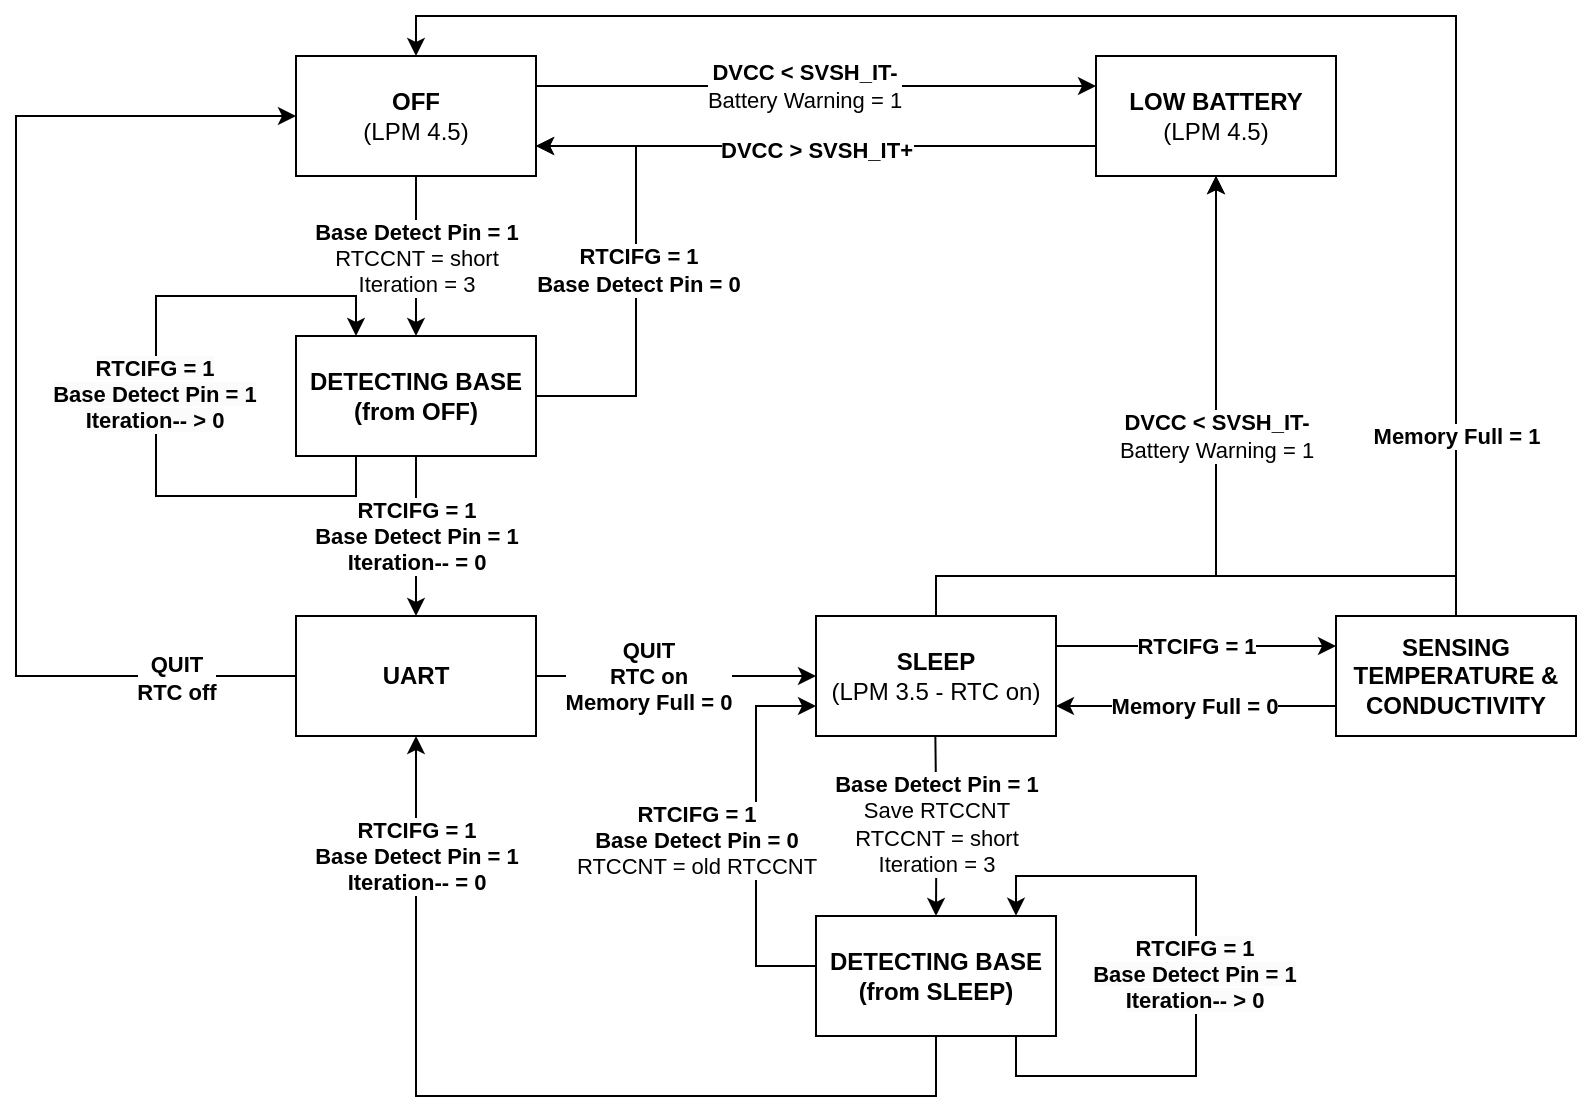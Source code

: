 <mxfile version="21.7.5" type="device" pages="3">
  <diagram name="Page-1" id="UNVrN9Z7Ea0PSIotMw4V">
    <mxGraphModel dx="472" dy="875" grid="1" gridSize="10" guides="1" tooltips="1" connect="1" arrows="1" fold="1" page="1" pageScale="1" pageWidth="850" pageHeight="1100" math="0" shadow="0">
      <root>
        <mxCell id="0" />
        <mxCell id="1" parent="0" />
        <mxCell id="Ebx1d0dajWTbgWVdTjgC-6" value="" style="edgeStyle=orthogonalEdgeStyle;rounded=0;orthogonalLoop=1;jettySize=auto;html=1;exitX=1;exitY=0.25;exitDx=0;exitDy=0;entryX=0;entryY=0.25;entryDx=0;entryDy=0;" edge="1" parent="1" source="Ebx1d0dajWTbgWVdTjgC-1" target="Ebx1d0dajWTbgWVdTjgC-3">
          <mxGeometry relative="1" as="geometry" />
        </mxCell>
        <mxCell id="Ebx1d0dajWTbgWVdTjgC-7" value="&lt;b&gt;DVCC &amp;lt;&amp;nbsp;SVSH_IT-&lt;/b&gt;&lt;br&gt;Battery Warning = 1" style="edgeLabel;html=1;align=center;verticalAlign=middle;resizable=0;points=[];" vertex="1" connectable="0" parent="Ebx1d0dajWTbgWVdTjgC-6">
          <mxGeometry x="-0.272" y="1" relative="1" as="geometry">
            <mxPoint x="32" y="1" as="offset" />
          </mxGeometry>
        </mxCell>
        <mxCell id="Ebx1d0dajWTbgWVdTjgC-13" value="" style="edgeStyle=orthogonalEdgeStyle;rounded=0;orthogonalLoop=1;jettySize=auto;html=1;" edge="1" parent="1" source="Ebx1d0dajWTbgWVdTjgC-1" target="Ebx1d0dajWTbgWVdTjgC-10">
          <mxGeometry relative="1" as="geometry" />
        </mxCell>
        <mxCell id="Ebx1d0dajWTbgWVdTjgC-14" value="&lt;b&gt;Base Detect Pin = 1&lt;/b&gt;&lt;br&gt;RTCCNT = short&lt;br&gt;Iteration = 3" style="edgeLabel;html=1;align=center;verticalAlign=middle;resizable=0;points=[];" vertex="1" connectable="0" parent="Ebx1d0dajWTbgWVdTjgC-13">
          <mxGeometry x="-0.288" y="-1" relative="1" as="geometry">
            <mxPoint x="1" y="12" as="offset" />
          </mxGeometry>
        </mxCell>
        <mxCell id="Ebx1d0dajWTbgWVdTjgC-1" value="&lt;b&gt;OFF&lt;/b&gt;&lt;br&gt;(LPM 4.5)" style="rounded=0;whiteSpace=wrap;html=1;" vertex="1" parent="1">
          <mxGeometry x="200" y="310" width="120" height="60" as="geometry" />
        </mxCell>
        <mxCell id="Ebx1d0dajWTbgWVdTjgC-3" value="&lt;b&gt;LOW BATTERY&lt;/b&gt;&lt;br&gt;(LPM 4.5)" style="rounded=0;whiteSpace=wrap;html=1;" vertex="1" parent="1">
          <mxGeometry x="600" y="310" width="120" height="60" as="geometry" />
        </mxCell>
        <mxCell id="Ebx1d0dajWTbgWVdTjgC-20" value="" style="edgeStyle=orthogonalEdgeStyle;rounded=0;orthogonalLoop=1;jettySize=auto;html=1;" edge="1" parent="1" source="Ebx1d0dajWTbgWVdTjgC-10" target="Ebx1d0dajWTbgWVdTjgC-19">
          <mxGeometry relative="1" as="geometry" />
        </mxCell>
        <mxCell id="Ebx1d0dajWTbgWVdTjgC-22" style="edgeStyle=orthogonalEdgeStyle;rounded=0;orthogonalLoop=1;jettySize=auto;html=1;entryX=1;entryY=0.75;entryDx=0;entryDy=0;" edge="1" parent="1" source="Ebx1d0dajWTbgWVdTjgC-10" target="Ebx1d0dajWTbgWVdTjgC-1">
          <mxGeometry relative="1" as="geometry">
            <Array as="points">
              <mxPoint x="370" y="480" />
              <mxPoint x="370" y="355" />
            </Array>
          </mxGeometry>
        </mxCell>
        <mxCell id="Ebx1d0dajWTbgWVdTjgC-23" value="&lt;b&gt;RTCIFG = 1&lt;br&gt;Base Detect Pin = 0&lt;/b&gt;" style="edgeLabel;html=1;align=center;verticalAlign=middle;resizable=0;points=[];" vertex="1" connectable="0" parent="Ebx1d0dajWTbgWVdTjgC-22">
          <mxGeometry x="0.004" y="-1" relative="1" as="geometry">
            <mxPoint as="offset" />
          </mxGeometry>
        </mxCell>
        <mxCell id="Ebx1d0dajWTbgWVdTjgC-10" value="&lt;b&gt;DETECTING BASE&lt;br&gt;(from OFF)&lt;br&gt;&lt;/b&gt;" style="rounded=0;whiteSpace=wrap;html=1;" vertex="1" parent="1">
          <mxGeometry x="200" y="450" width="120" height="60" as="geometry" />
        </mxCell>
        <mxCell id="Ebx1d0dajWTbgWVdTjgC-11" value="" style="edgeStyle=orthogonalEdgeStyle;rounded=0;orthogonalLoop=1;jettySize=auto;html=1;exitX=0;exitY=0.75;exitDx=0;exitDy=0;entryX=1;entryY=0.75;entryDx=0;entryDy=0;" edge="1" parent="1" source="Ebx1d0dajWTbgWVdTjgC-3" target="Ebx1d0dajWTbgWVdTjgC-1">
          <mxGeometry relative="1" as="geometry">
            <mxPoint x="320" y="429.35" as="sourcePoint" />
            <mxPoint x="600" y="429.35" as="targetPoint" />
          </mxGeometry>
        </mxCell>
        <mxCell id="Ebx1d0dajWTbgWVdTjgC-12" value="&lt;b&gt;DVCC &amp;gt; SVSH_IT+&lt;/b&gt;" style="edgeLabel;html=1;align=center;verticalAlign=middle;resizable=0;points=[];" vertex="1" connectable="0" parent="Ebx1d0dajWTbgWVdTjgC-11">
          <mxGeometry x="-0.272" y="1" relative="1" as="geometry">
            <mxPoint x="-38" y="1" as="offset" />
          </mxGeometry>
        </mxCell>
        <mxCell id="Ebx1d0dajWTbgWVdTjgC-30" style="edgeStyle=orthogonalEdgeStyle;rounded=0;orthogonalLoop=1;jettySize=auto;html=1;entryX=0;entryY=0.5;entryDx=0;entryDy=0;" edge="1" parent="1" source="Ebx1d0dajWTbgWVdTjgC-19" target="Ebx1d0dajWTbgWVdTjgC-1">
          <mxGeometry relative="1" as="geometry">
            <Array as="points">
              <mxPoint x="60" y="620" />
              <mxPoint x="60" y="340" />
            </Array>
          </mxGeometry>
        </mxCell>
        <mxCell id="Ebx1d0dajWTbgWVdTjgC-31" value="&lt;b&gt;QUIT&lt;br&gt;RTC off&lt;br&gt;&lt;/b&gt;" style="edgeLabel;html=1;align=center;verticalAlign=middle;resizable=0;points=[];" vertex="1" connectable="0" parent="Ebx1d0dajWTbgWVdTjgC-30">
          <mxGeometry x="-0.784" y="1" relative="1" as="geometry">
            <mxPoint as="offset" />
          </mxGeometry>
        </mxCell>
        <mxCell id="Ebx1d0dajWTbgWVdTjgC-33" value="" style="edgeStyle=orthogonalEdgeStyle;rounded=0;orthogonalLoop=1;jettySize=auto;html=1;" edge="1" parent="1" source="Ebx1d0dajWTbgWVdTjgC-19" target="Ebx1d0dajWTbgWVdTjgC-32">
          <mxGeometry relative="1" as="geometry" />
        </mxCell>
        <mxCell id="Ebx1d0dajWTbgWVdTjgC-34" value="&lt;b&gt;QUIT&lt;br&gt;RTC on&lt;br&gt;Memory Full = 0&lt;br&gt;&lt;/b&gt;" style="edgeLabel;html=1;align=center;verticalAlign=middle;resizable=0;points=[];" vertex="1" connectable="0" parent="Ebx1d0dajWTbgWVdTjgC-33">
          <mxGeometry x="-0.27" y="-1" relative="1" as="geometry">
            <mxPoint x="5" y="-1" as="offset" />
          </mxGeometry>
        </mxCell>
        <mxCell id="Ebx1d0dajWTbgWVdTjgC-19" value="&lt;b&gt;UART&lt;/b&gt;" style="rounded=0;whiteSpace=wrap;html=1;" vertex="1" parent="1">
          <mxGeometry x="200" y="590" width="120" height="60" as="geometry" />
        </mxCell>
        <mxCell id="Ebx1d0dajWTbgWVdTjgC-21" value="&lt;b&gt;RTCIFG = 1&lt;br&gt;&lt;/b&gt;&lt;b style=&quot;border-color: var(--border-color);&quot;&gt;Base Detect Pin = 1&lt;/b&gt;&lt;br&gt;&lt;b&gt;Iteration-- = 0&lt;/b&gt;" style="edgeLabel;html=1;align=center;verticalAlign=middle;resizable=0;points=[];" vertex="1" connectable="0" parent="1">
          <mxGeometry x="259.996" y="549.996" as="geometry" />
        </mxCell>
        <mxCell id="Ebx1d0dajWTbgWVdTjgC-25" style="edgeStyle=orthogonalEdgeStyle;rounded=0;orthogonalLoop=1;jettySize=auto;html=1;exitX=0.25;exitY=1;exitDx=0;exitDy=0;entryX=0.25;entryY=0;entryDx=0;entryDy=0;" edge="1" parent="1" source="Ebx1d0dajWTbgWVdTjgC-10" target="Ebx1d0dajWTbgWVdTjgC-10">
          <mxGeometry relative="1" as="geometry">
            <Array as="points">
              <mxPoint x="230" y="530" />
              <mxPoint x="130" y="530" />
              <mxPoint x="130" y="430" />
              <mxPoint x="230" y="430" />
            </Array>
          </mxGeometry>
        </mxCell>
        <mxCell id="Ebx1d0dajWTbgWVdTjgC-29" value="&lt;b style=&quot;border-color: var(--border-color); background-color: rgb(251, 251, 251);&quot;&gt;RTCIFG = 1&lt;br style=&quot;border-color: var(--border-color);&quot;&gt;&lt;/b&gt;&lt;b style=&quot;border-color: var(--border-color); background-color: rgb(251, 251, 251);&quot;&gt;Base Detect Pin = 1&lt;/b&gt;&lt;br style=&quot;border-color: var(--border-color); background-color: rgb(251, 251, 251);&quot;&gt;&lt;b style=&quot;border-color: var(--border-color); background-color: rgb(251, 251, 251);&quot;&gt;Iteration-- &amp;gt; 0&lt;/b&gt;" style="edgeLabel;html=1;align=center;verticalAlign=middle;resizable=0;points=[];" vertex="1" connectable="0" parent="Ebx1d0dajWTbgWVdTjgC-25">
          <mxGeometry x="0.061" y="1" relative="1" as="geometry">
            <mxPoint y="9" as="offset" />
          </mxGeometry>
        </mxCell>
        <mxCell id="Ebx1d0dajWTbgWVdTjgC-36" value="" style="edgeStyle=orthogonalEdgeStyle;rounded=0;orthogonalLoop=1;jettySize=auto;html=1;exitX=1;exitY=0.25;exitDx=0;exitDy=0;entryX=0;entryY=0.25;entryDx=0;entryDy=0;" edge="1" parent="1" source="Ebx1d0dajWTbgWVdTjgC-32" target="Ebx1d0dajWTbgWVdTjgC-35">
          <mxGeometry relative="1" as="geometry" />
        </mxCell>
        <mxCell id="Ebx1d0dajWTbgWVdTjgC-37" value="&lt;b&gt;RTCIFG = 1&lt;/b&gt;" style="edgeLabel;html=1;align=center;verticalAlign=middle;resizable=0;points=[];" vertex="1" connectable="0" parent="Ebx1d0dajWTbgWVdTjgC-36">
          <mxGeometry x="-0.202" y="-2" relative="1" as="geometry">
            <mxPoint x="14" y="-2" as="offset" />
          </mxGeometry>
        </mxCell>
        <mxCell id="Ebx1d0dajWTbgWVdTjgC-40" style="edgeStyle=orthogonalEdgeStyle;rounded=0;orthogonalLoop=1;jettySize=auto;html=1;entryX=0.5;entryY=1;entryDx=0;entryDy=0;" edge="1" parent="1" source="Ebx1d0dajWTbgWVdTjgC-32" target="Ebx1d0dajWTbgWVdTjgC-3">
          <mxGeometry relative="1" as="geometry">
            <Array as="points">
              <mxPoint x="520" y="570" />
              <mxPoint x="660" y="570" />
            </Array>
          </mxGeometry>
        </mxCell>
        <mxCell id="Ebx1d0dajWTbgWVdTjgC-32" value="&lt;b&gt;SLEEP&lt;/b&gt;&lt;br&gt;(LPM 3.5 - RTC on)" style="rounded=0;whiteSpace=wrap;html=1;" vertex="1" parent="1">
          <mxGeometry x="460" y="590" width="120" height="60" as="geometry" />
        </mxCell>
        <mxCell id="Ebx1d0dajWTbgWVdTjgC-38" style="edgeStyle=orthogonalEdgeStyle;rounded=0;orthogonalLoop=1;jettySize=auto;html=1;exitX=0;exitY=0.75;exitDx=0;exitDy=0;entryX=1;entryY=0.75;entryDx=0;entryDy=0;" edge="1" parent="1" source="Ebx1d0dajWTbgWVdTjgC-35" target="Ebx1d0dajWTbgWVdTjgC-32">
          <mxGeometry relative="1" as="geometry" />
        </mxCell>
        <mxCell id="Ebx1d0dajWTbgWVdTjgC-39" value="&lt;b&gt;Memory Full = 0&lt;/b&gt;" style="edgeLabel;html=1;align=center;verticalAlign=middle;resizable=0;points=[];" vertex="1" connectable="0" parent="Ebx1d0dajWTbgWVdTjgC-38">
          <mxGeometry x="0.168" y="3" relative="1" as="geometry">
            <mxPoint x="11" y="-3" as="offset" />
          </mxGeometry>
        </mxCell>
        <mxCell id="Ebx1d0dajWTbgWVdTjgC-42" style="edgeStyle=orthogonalEdgeStyle;rounded=0;orthogonalLoop=1;jettySize=auto;html=1;entryX=0.5;entryY=1;entryDx=0;entryDy=0;" edge="1" parent="1" source="Ebx1d0dajWTbgWVdTjgC-35" target="Ebx1d0dajWTbgWVdTjgC-3">
          <mxGeometry relative="1" as="geometry">
            <Array as="points">
              <mxPoint x="780" y="570" />
              <mxPoint x="660" y="570" />
            </Array>
          </mxGeometry>
        </mxCell>
        <mxCell id="Ebx1d0dajWTbgWVdTjgC-45" style="edgeStyle=orthogonalEdgeStyle;rounded=0;orthogonalLoop=1;jettySize=auto;html=1;entryX=0.5;entryY=0;entryDx=0;entryDy=0;" edge="1" parent="1" source="Ebx1d0dajWTbgWVdTjgC-35" target="Ebx1d0dajWTbgWVdTjgC-1">
          <mxGeometry relative="1" as="geometry">
            <Array as="points">
              <mxPoint x="780" y="290" />
              <mxPoint x="260" y="290" />
            </Array>
          </mxGeometry>
        </mxCell>
        <mxCell id="Ebx1d0dajWTbgWVdTjgC-46" value="&lt;b&gt;Memory Full = 1&lt;/b&gt;" style="edgeLabel;html=1;align=center;verticalAlign=middle;resizable=0;points=[];" vertex="1" connectable="0" parent="Ebx1d0dajWTbgWVdTjgC-45">
          <mxGeometry x="-0.786" relative="1" as="geometry">
            <mxPoint as="offset" />
          </mxGeometry>
        </mxCell>
        <mxCell id="Ebx1d0dajWTbgWVdTjgC-35" value="&lt;b&gt;SENSING TEMPERATURE &amp;amp; CONDUCTIVITY&lt;/b&gt;" style="rounded=0;whiteSpace=wrap;html=1;" vertex="1" parent="1">
          <mxGeometry x="720" y="590" width="120" height="60" as="geometry" />
        </mxCell>
        <mxCell id="Ebx1d0dajWTbgWVdTjgC-44" value="&lt;b&gt;DVCC &amp;lt;&amp;nbsp;SVSH_IT-&lt;/b&gt;&lt;br&gt;Battery Warning = 1" style="edgeLabel;html=1;align=center;verticalAlign=middle;resizable=0;points=[];" vertex="1" connectable="0" parent="1">
          <mxGeometry x="660.004" y="500" as="geometry" />
        </mxCell>
        <mxCell id="Ebx1d0dajWTbgWVdTjgC-56" style="edgeStyle=orthogonalEdgeStyle;rounded=0;orthogonalLoop=1;jettySize=auto;html=1;" edge="1" parent="1" source="Ebx1d0dajWTbgWVdTjgC-47">
          <mxGeometry relative="1" as="geometry">
            <mxPoint x="260" y="650" as="targetPoint" />
            <Array as="points">
              <mxPoint x="520" y="830" />
              <mxPoint x="260" y="830" />
            </Array>
          </mxGeometry>
        </mxCell>
        <mxCell id="Ebx1d0dajWTbgWVdTjgC-47" value="&lt;b&gt;DETECTING BASE&lt;br&gt;(from SLEEP)&lt;br&gt;&lt;/b&gt;" style="rounded=0;whiteSpace=wrap;html=1;" vertex="1" parent="1">
          <mxGeometry x="460" y="740" width="120" height="60" as="geometry" />
        </mxCell>
        <mxCell id="Ebx1d0dajWTbgWVdTjgC-48" value="" style="edgeStyle=orthogonalEdgeStyle;rounded=0;orthogonalLoop=1;jettySize=auto;html=1;entryX=0.5;entryY=0;entryDx=0;entryDy=0;" edge="1" parent="1" target="Ebx1d0dajWTbgWVdTjgC-47">
          <mxGeometry relative="1" as="geometry">
            <mxPoint x="519.68" y="650" as="sourcePoint" />
            <mxPoint x="519.68" y="730" as="targetPoint" />
          </mxGeometry>
        </mxCell>
        <mxCell id="Ebx1d0dajWTbgWVdTjgC-49" value="&lt;b&gt;Base Detect Pin = 1&lt;br&gt;&lt;/b&gt;Save RTCCNT&lt;br&gt;RTCCNT = short&lt;br&gt;Iteration = 3" style="edgeLabel;html=1;align=center;verticalAlign=middle;resizable=0;points=[];" vertex="1" connectable="0" parent="Ebx1d0dajWTbgWVdTjgC-48">
          <mxGeometry x="-0.288" y="-1" relative="1" as="geometry">
            <mxPoint x="1" y="12" as="offset" />
          </mxGeometry>
        </mxCell>
        <mxCell id="Ebx1d0dajWTbgWVdTjgC-50" style="edgeStyle=orthogonalEdgeStyle;rounded=0;orthogonalLoop=1;jettySize=auto;html=1;entryX=0;entryY=0.75;entryDx=0;entryDy=0;" edge="1" parent="1" target="Ebx1d0dajWTbgWVdTjgC-32">
          <mxGeometry relative="1" as="geometry">
            <mxPoint x="460" y="765" as="sourcePoint" />
            <mxPoint x="580" y="640" as="targetPoint" />
            <Array as="points">
              <mxPoint x="430" y="765" />
              <mxPoint x="430" y="635" />
            </Array>
          </mxGeometry>
        </mxCell>
        <mxCell id="Ebx1d0dajWTbgWVdTjgC-51" value="&lt;b&gt;RTCIFG = 1&lt;/b&gt;&lt;br&gt;&lt;b&gt;Base Detect Pin = 0&lt;/b&gt;&lt;br&gt;RTCCNT = old RTCCNT" style="edgeLabel;html=1;align=center;verticalAlign=middle;resizable=0;points=[];" vertex="1" connectable="0" parent="Ebx1d0dajWTbgWVdTjgC-50">
          <mxGeometry x="0.004" y="-1" relative="1" as="geometry">
            <mxPoint x="-31" y="2" as="offset" />
          </mxGeometry>
        </mxCell>
        <mxCell id="Ebx1d0dajWTbgWVdTjgC-54" style="edgeStyle=orthogonalEdgeStyle;rounded=0;orthogonalLoop=1;jettySize=auto;html=1;exitX=0.25;exitY=1;exitDx=0;exitDy=0;entryX=0.25;entryY=0;entryDx=0;entryDy=0;" edge="1" parent="1">
          <mxGeometry relative="1" as="geometry">
            <mxPoint x="560" y="799.92" as="sourcePoint" />
            <mxPoint x="560" y="739.92" as="targetPoint" />
            <Array as="points">
              <mxPoint x="560" y="819.96" />
              <mxPoint x="650" y="819.96" />
              <mxPoint x="650" y="719.96" />
              <mxPoint x="560" y="719.96" />
            </Array>
          </mxGeometry>
        </mxCell>
        <mxCell id="Ebx1d0dajWTbgWVdTjgC-55" value="&lt;b style=&quot;border-color: var(--border-color); background-color: rgb(251, 251, 251);&quot;&gt;RTCIFG = 1&lt;br style=&quot;border-color: var(--border-color);&quot;&gt;&lt;/b&gt;&lt;b style=&quot;border-color: var(--border-color); background-color: rgb(251, 251, 251);&quot;&gt;Base Detect Pin = 1&lt;/b&gt;&lt;br style=&quot;border-color: var(--border-color); background-color: rgb(251, 251, 251);&quot;&gt;&lt;b style=&quot;border-color: var(--border-color); background-color: rgb(251, 251, 251);&quot;&gt;Iteration-- &amp;gt; 0&lt;/b&gt;" style="edgeLabel;html=1;align=center;verticalAlign=middle;resizable=0;points=[];" vertex="1" connectable="0" parent="Ebx1d0dajWTbgWVdTjgC-54">
          <mxGeometry x="0.061" y="1" relative="1" as="geometry">
            <mxPoint y="9" as="offset" />
          </mxGeometry>
        </mxCell>
        <mxCell id="Ebx1d0dajWTbgWVdTjgC-57" value="&lt;b&gt;RTCIFG = 1&lt;br&gt;&lt;/b&gt;&lt;b style=&quot;border-color: var(--border-color);&quot;&gt;Base Detect Pin = 1&lt;/b&gt;&lt;br&gt;&lt;b&gt;Iteration-- = 0&lt;/b&gt;" style="edgeLabel;html=1;align=center;verticalAlign=middle;resizable=0;points=[];" vertex="1" connectable="0" parent="1">
          <mxGeometry x="259.996" y="709.996" as="geometry" />
        </mxCell>
      </root>
    </mxGraphModel>
  </diagram>
  <diagram id="vMA66bF7AKFsGFRgL-xw" name="Page-2">
    <mxGraphModel dx="1147" dy="707" grid="1" gridSize="10" guides="1" tooltips="1" connect="1" arrows="1" fold="1" page="1" pageScale="1" pageWidth="850" pageHeight="1100" math="0" shadow="0">
      <root>
        <mxCell id="0" />
        <mxCell id="1" parent="0" />
        <mxCell id="fJnCYFnYg-2yRmRz3_y1-2" value="" style="edgeStyle=orthogonalEdgeStyle;rounded=0;orthogonalLoop=1;jettySize=auto;html=1;" edge="1" parent="1" source="DJ9WxTBNpy-hQzSKbfY3-2" target="fJnCYFnYg-2yRmRz3_y1-1">
          <mxGeometry relative="1" as="geometry" />
        </mxCell>
        <mxCell id="DJ9WxTBNpy-hQzSKbfY3-2" value="&lt;b style=&quot;border-color: var(--border-color);&quot;&gt;SENSING TEMPERATURE &amp;amp; CONDUCTIVITY&lt;/b&gt;" style="ellipse;whiteSpace=wrap;html=1;" vertex="1" parent="1">
          <mxGeometry x="40.01" y="130" width="120" height="60" as="geometry" />
        </mxCell>
        <mxCell id="fJnCYFnYg-2yRmRz3_y1-4" value="" style="edgeStyle=orthogonalEdgeStyle;rounded=0;orthogonalLoop=1;jettySize=auto;html=1;" edge="1" parent="1" source="fJnCYFnYg-2yRmRz3_y1-1" target="fJnCYFnYg-2yRmRz3_y1-3">
          <mxGeometry relative="1" as="geometry" />
        </mxCell>
        <mxCell id="fJnCYFnYg-2yRmRz3_y1-1" value="Busy = 1" style="whiteSpace=wrap;html=1;" vertex="1" parent="1">
          <mxGeometry x="57.51" y="210" width="85" height="20" as="geometry" />
        </mxCell>
        <mxCell id="fJnCYFnYg-2yRmRz3_y1-11" value="" style="edgeStyle=orthogonalEdgeStyle;rounded=0;orthogonalLoop=1;jettySize=auto;html=1;" edge="1" parent="1" source="fJnCYFnYg-2yRmRz3_y1-3" target="fJnCYFnYg-2yRmRz3_y1-10">
          <mxGeometry relative="1" as="geometry" />
        </mxCell>
        <mxCell id="fJnCYFnYg-2yRmRz3_y1-3" value="Tx = 3V&lt;br&gt;Rx = Pulldown" style="whiteSpace=wrap;html=1;" vertex="1" parent="1">
          <mxGeometry x="57.51" y="251" width="85" height="40" as="geometry" />
        </mxCell>
        <mxCell id="fJnCYFnYg-2yRmRz3_y1-14" value="" style="edgeStyle=orthogonalEdgeStyle;rounded=0;orthogonalLoop=1;jettySize=auto;html=1;" edge="1" parent="1" source="fJnCYFnYg-2yRmRz3_y1-7" target="fJnCYFnYg-2yRmRz3_y1-13">
          <mxGeometry relative="1" as="geometry" />
        </mxCell>
        <mxCell id="fJnCYFnYg-2yRmRz3_y1-7" value="Tx = 0V&lt;br&gt;Rx = 0V" style="whiteSpace=wrap;html=1;" vertex="1" parent="1">
          <mxGeometry x="57.51" y="351" width="85" height="40" as="geometry" />
        </mxCell>
        <mxCell id="fJnCYFnYg-2yRmRz3_y1-12" value="" style="edgeStyle=orthogonalEdgeStyle;rounded=0;orthogonalLoop=1;jettySize=auto;html=1;" edge="1" parent="1" source="fJnCYFnYg-2yRmRz3_y1-10" target="fJnCYFnYg-2yRmRz3_y1-7">
          <mxGeometry relative="1" as="geometry" />
        </mxCell>
        <mxCell id="fJnCYFnYg-2yRmRz3_y1-10" value="Read Rx" style="whiteSpace=wrap;html=1;" vertex="1" parent="1">
          <mxGeometry x="57.51" y="310" width="85" height="21" as="geometry" />
        </mxCell>
        <mxCell id="fJnCYFnYg-2yRmRz3_y1-18" value="" style="edgeStyle=orthogonalEdgeStyle;rounded=0;orthogonalLoop=1;jettySize=auto;html=1;" edge="1" parent="1" source="fJnCYFnYg-2yRmRz3_y1-13" target="fJnCYFnYg-2yRmRz3_y1-17">
          <mxGeometry relative="1" as="geometry" />
        </mxCell>
        <mxCell id="fJnCYFnYg-2yRmRz3_y1-13" value="Configure ADC" style="whiteSpace=wrap;html=1;" vertex="1" parent="1">
          <mxGeometry x="57.51" y="410" width="85" height="20" as="geometry" />
        </mxCell>
        <mxCell id="fJnCYFnYg-2yRmRz3_y1-20" value="" style="edgeStyle=orthogonalEdgeStyle;rounded=0;orthogonalLoop=1;jettySize=auto;html=1;" edge="1" parent="1" source="fJnCYFnYg-2yRmRz3_y1-17" target="fJnCYFnYg-2yRmRz3_y1-19">
          <mxGeometry relative="1" as="geometry" />
        </mxCell>
        <mxCell id="fJnCYFnYg-2yRmRz3_y1-17" value="Read internal temperature sensor" style="whiteSpace=wrap;html=1;" vertex="1" parent="1">
          <mxGeometry x="40.01" y="450" width="121.25" height="40" as="geometry" />
        </mxCell>
        <mxCell id="fJnCYFnYg-2yRmRz3_y1-22" value="" style="edgeStyle=orthogonalEdgeStyle;rounded=0;orthogonalLoop=1;jettySize=auto;html=1;" edge="1" parent="1" source="fJnCYFnYg-2yRmRz3_y1-26" target="fJnCYFnYg-2yRmRz3_y1-21">
          <mxGeometry relative="1" as="geometry" />
        </mxCell>
        <mxCell id="fJnCYFnYg-2yRmRz3_y1-19" value="Turn off ADC" style="whiteSpace=wrap;html=1;" vertex="1" parent="1">
          <mxGeometry x="57.5" y="510" width="85" height="20" as="geometry" />
        </mxCell>
        <mxCell id="fJnCYFnYg-2yRmRz3_y1-25" value="" style="edgeStyle=orthogonalEdgeStyle;rounded=0;orthogonalLoop=1;jettySize=auto;html=1;" edge="1" parent="1" source="fJnCYFnYg-2yRmRz3_y1-21" target="fJnCYFnYg-2yRmRz3_y1-23">
          <mxGeometry relative="1" as="geometry" />
        </mxCell>
        <mxCell id="fJnCYFnYg-2yRmRz3_y1-21" value="Busy = 0" style="whiteSpace=wrap;html=1;" vertex="1" parent="1">
          <mxGeometry x="57.5" y="610" width="85" height="20" as="geometry" />
        </mxCell>
        <mxCell id="fJnCYFnYg-2yRmRz3_y1-23" value="&lt;b style=&quot;border-color: var(--border-color);&quot;&gt;LPM 3.5&lt;/b&gt;" style="ellipse;whiteSpace=wrap;html=1;" vertex="1" parent="1">
          <mxGeometry x="60.89" y="650" width="79.5" height="40" as="geometry" />
        </mxCell>
        <mxCell id="fJnCYFnYg-2yRmRz3_y1-28" value="" style="edgeStyle=orthogonalEdgeStyle;rounded=0;orthogonalLoop=1;jettySize=auto;html=1;" edge="1" parent="1" source="fJnCYFnYg-2yRmRz3_y1-19" target="fJnCYFnYg-2yRmRz3_y1-26">
          <mxGeometry relative="1" as="geometry">
            <mxPoint x="100" y="530" as="sourcePoint" />
            <mxPoint x="100" y="620" as="targetPoint" />
          </mxGeometry>
        </mxCell>
        <mxCell id="fJnCYFnYg-2yRmRz3_y1-26" value="Update Last Measurement Index" style="whiteSpace=wrap;html=1;" vertex="1" parent="1">
          <mxGeometry x="43.75" y="550" width="112.5" height="40" as="geometry" />
        </mxCell>
      </root>
    </mxGraphModel>
  </diagram>
  <diagram id="5yYIMCcA2DJfWMsPyRLw" name="Page-3">
    <mxGraphModel dx="755" dy="465" grid="1" gridSize="10" guides="1" tooltips="1" connect="1" arrows="1" fold="1" page="1" pageScale="1" pageWidth="850" pageHeight="1100" math="0" shadow="0">
      <root>
        <mxCell id="0" />
        <mxCell id="1" parent="0" />
        <mxCell id="Baq8a2bAmE8HjMM0Xcdg-16" value="" style="shape=table;startSize=0;container=1;collapsible=0;childLayout=tableLayout;fontSize=16;" vertex="1" parent="1">
          <mxGeometry x="100" y="140" width="230" height="200" as="geometry" />
        </mxCell>
        <mxCell id="Baq8a2bAmE8HjMM0Xcdg-34" style="shape=tableRow;horizontal=0;startSize=0;swimlaneHead=0;swimlaneBody=0;strokeColor=inherit;top=0;left=0;bottom=0;right=0;collapsible=0;dropTarget=0;fillColor=none;points=[[0,0.5],[1,0.5]];portConstraint=eastwest;fontSize=16;" vertex="1" parent="Baq8a2bAmE8HjMM0Xcdg-16">
          <mxGeometry width="230" height="40" as="geometry" />
        </mxCell>
        <mxCell id="Baq8a2bAmE8HjMM0Xcdg-35" value="..." style="shape=partialRectangle;html=1;whiteSpace=wrap;connectable=0;strokeColor=inherit;overflow=hidden;fillColor=none;top=0;left=0;bottom=0;right=0;pointerEvents=1;fontSize=16;" vertex="1" parent="Baq8a2bAmE8HjMM0Xcdg-34">
          <mxGeometry width="230" height="40" as="geometry">
            <mxRectangle width="230" height="40" as="alternateBounds" />
          </mxGeometry>
        </mxCell>
        <mxCell id="Baq8a2bAmE8HjMM0Xcdg-32" style="shape=tableRow;horizontal=0;startSize=0;swimlaneHead=0;swimlaneBody=0;strokeColor=inherit;top=0;left=0;bottom=0;right=0;collapsible=0;dropTarget=0;fillColor=none;points=[[0,0.5],[1,0.5]];portConstraint=eastwest;fontSize=16;" vertex="1" parent="Baq8a2bAmE8HjMM0Xcdg-16">
          <mxGeometry y="40" width="230" height="40" as="geometry" />
        </mxCell>
        <mxCell id="Baq8a2bAmE8HjMM0Xcdg-33" value="Previous Temperature Value" style="shape=partialRectangle;html=1;whiteSpace=wrap;connectable=0;strokeColor=inherit;overflow=hidden;fillColor=none;top=0;left=0;bottom=0;right=0;pointerEvents=1;fontSize=16;" vertex="1" parent="Baq8a2bAmE8HjMM0Xcdg-32">
          <mxGeometry width="230" height="40" as="geometry">
            <mxRectangle width="230" height="40" as="alternateBounds" />
          </mxGeometry>
        </mxCell>
        <mxCell id="Baq8a2bAmE8HjMM0Xcdg-17" value="" style="shape=tableRow;horizontal=0;startSize=0;swimlaneHead=0;swimlaneBody=0;strokeColor=inherit;top=0;left=0;bottom=0;right=0;collapsible=0;dropTarget=0;fillColor=none;points=[[0,0.5],[1,0.5]];portConstraint=eastwest;fontSize=16;" vertex="1" parent="Baq8a2bAmE8HjMM0Xcdg-16">
          <mxGeometry y="80" width="230" height="40" as="geometry" />
        </mxCell>
        <mxCell id="Baq8a2bAmE8HjMM0Xcdg-18" value="Current Temperature Value" style="shape=partialRectangle;html=1;whiteSpace=wrap;connectable=0;strokeColor=inherit;overflow=hidden;fillColor=none;top=0;left=0;bottom=0;right=0;pointerEvents=1;fontSize=16;" vertex="1" parent="Baq8a2bAmE8HjMM0Xcdg-17">
          <mxGeometry width="230" height="40" as="geometry">
            <mxRectangle width="230" height="40" as="alternateBounds" />
          </mxGeometry>
        </mxCell>
        <mxCell id="Baq8a2bAmE8HjMM0Xcdg-21" value="" style="shape=tableRow;horizontal=0;startSize=0;swimlaneHead=0;swimlaneBody=0;strokeColor=inherit;top=0;left=0;bottom=0;right=0;collapsible=0;dropTarget=0;fillColor=none;points=[[0,0.5],[1,0.5]];portConstraint=eastwest;fontSize=16;" vertex="1" parent="Baq8a2bAmE8HjMM0Xcdg-16">
          <mxGeometry y="120" width="230" height="40" as="geometry" />
        </mxCell>
        <mxCell id="Baq8a2bAmE8HjMM0Xcdg-22" value="0xXXXX" style="shape=partialRectangle;html=1;whiteSpace=wrap;connectable=0;strokeColor=inherit;overflow=hidden;fillColor=none;top=0;left=0;bottom=0;right=0;pointerEvents=1;fontSize=16;" vertex="1" parent="Baq8a2bAmE8HjMM0Xcdg-21">
          <mxGeometry width="230" height="40" as="geometry">
            <mxRectangle width="230" height="40" as="alternateBounds" />
          </mxGeometry>
        </mxCell>
        <mxCell id="Baq8a2bAmE8HjMM0Xcdg-25" value="" style="shape=tableRow;horizontal=0;startSize=0;swimlaneHead=0;swimlaneBody=0;strokeColor=inherit;top=0;left=0;bottom=0;right=0;collapsible=0;dropTarget=0;fillColor=none;points=[[0,0.5],[1,0.5]];portConstraint=eastwest;fontSize=16;" vertex="1" parent="Baq8a2bAmE8HjMM0Xcdg-16">
          <mxGeometry y="160" width="230" height="40" as="geometry" />
        </mxCell>
        <mxCell id="Baq8a2bAmE8HjMM0Xcdg-26" value="..." style="shape=partialRectangle;html=1;whiteSpace=wrap;connectable=0;strokeColor=inherit;overflow=hidden;fillColor=none;top=0;left=0;bottom=0;right=0;pointerEvents=1;fontSize=16;" vertex="1" parent="Baq8a2bAmE8HjMM0Xcdg-25">
          <mxGeometry width="230" height="40" as="geometry">
            <mxRectangle width="230" height="40" as="alternateBounds" />
          </mxGeometry>
        </mxCell>
        <mxCell id="or7urFVati7euHJsVMkt-1" style="edgeStyle=orthogonalEdgeStyle;rounded=0;orthogonalLoop=1;jettySize=auto;html=1;entryX=1;entryY=0.5;entryDx=0;entryDy=0;" edge="1" parent="1" source="Baq8a2bAmE8HjMM0Xcdg-36" target="Baq8a2bAmE8HjMM0Xcdg-17">
          <mxGeometry relative="1" as="geometry" />
        </mxCell>
        <mxCell id="or7urFVati7euHJsVMkt-23" style="edgeStyle=orthogonalEdgeStyle;rounded=0;orthogonalLoop=1;jettySize=auto;html=1;entryX=0.522;entryY=1;entryDx=0;entryDy=0;entryPerimeter=0;" edge="1" parent="1" source="Baq8a2bAmE8HjMM0Xcdg-36" target="or7urFVati7euHJsVMkt-17">
          <mxGeometry relative="1" as="geometry">
            <Array as="points">
              <mxPoint x="557" y="240" />
              <mxPoint x="557" y="195" />
              <mxPoint x="557" y="195" />
            </Array>
          </mxGeometry>
        </mxCell>
        <mxCell id="Baq8a2bAmE8HjMM0Xcdg-36" value="Last Measurement Index" style="rounded=0;whiteSpace=wrap;html=1;" vertex="1" parent="1">
          <mxGeometry x="390" y="220" width="120" height="40" as="geometry" />
        </mxCell>
        <mxCell id="or7urFVati7euHJsVMkt-16" value="" style="shape=table;startSize=0;container=1;collapsible=0;childLayout=tableLayout;" vertex="1" parent="1">
          <mxGeometry x="400" y="150" width="300" height="20" as="geometry" />
        </mxCell>
        <mxCell id="or7urFVati7euHJsVMkt-17" value="" style="shape=tableRow;horizontal=0;startSize=0;swimlaneHead=0;swimlaneBody=0;strokeColor=inherit;top=0;left=0;bottom=0;right=0;collapsible=0;dropTarget=0;fillColor=none;points=[[0,0.5],[1,0.5]];portConstraint=eastwest;" vertex="1" parent="or7urFVati7euHJsVMkt-16">
          <mxGeometry width="300" height="20" as="geometry" />
        </mxCell>
        <mxCell id="or7urFVati7euHJsVMkt-18" value="..." style="shape=partialRectangle;html=1;whiteSpace=wrap;connectable=0;strokeColor=inherit;overflow=hidden;fillColor=none;top=0;left=0;bottom=0;right=0;pointerEvents=1;" vertex="1" parent="or7urFVati7euHJsVMkt-17">
          <mxGeometry width="60" height="20" as="geometry">
            <mxRectangle width="60" height="20" as="alternateBounds" />
          </mxGeometry>
        </mxCell>
        <mxCell id="or7urFVati7euHJsVMkt-19" value="0001 1011" style="shape=partialRectangle;html=1;whiteSpace=wrap;connectable=0;strokeColor=inherit;overflow=hidden;fillColor=none;top=0;left=0;bottom=0;right=0;pointerEvents=1;" vertex="1" parent="or7urFVati7euHJsVMkt-17">
          <mxGeometry x="60" width="60" height="20" as="geometry">
            <mxRectangle width="60" height="20" as="alternateBounds" />
          </mxGeometry>
        </mxCell>
        <mxCell id="or7urFVati7euHJsVMkt-20" value="1100 &lt;u&gt;0&lt;/u&gt;xxx" style="shape=partialRectangle;html=1;whiteSpace=wrap;connectable=0;strokeColor=inherit;overflow=hidden;fillColor=none;top=0;left=0;bottom=0;right=0;pointerEvents=1;" vertex="1" parent="or7urFVati7euHJsVMkt-17">
          <mxGeometry x="120" width="60" height="20" as="geometry">
            <mxRectangle width="60" height="20" as="alternateBounds" />
          </mxGeometry>
        </mxCell>
        <mxCell id="or7urFVati7euHJsVMkt-21" value="xxxx xxxx" style="shape=partialRectangle;html=1;whiteSpace=wrap;connectable=0;strokeColor=inherit;overflow=hidden;fillColor=none;top=0;left=0;bottom=0;right=0;pointerEvents=1;" vertex="1" parent="or7urFVati7euHJsVMkt-17">
          <mxGeometry x="180" width="60" height="20" as="geometry">
            <mxRectangle width="60" height="20" as="alternateBounds" />
          </mxGeometry>
        </mxCell>
        <mxCell id="or7urFVati7euHJsVMkt-22" value="..." style="shape=partialRectangle;html=1;whiteSpace=wrap;connectable=0;strokeColor=inherit;overflow=hidden;fillColor=none;top=0;left=0;bottom=0;right=0;pointerEvents=1;" vertex="1" parent="or7urFVati7euHJsVMkt-17">
          <mxGeometry x="240" width="60" height="20" as="geometry">
            <mxRectangle width="60" height="20" as="alternateBounds" />
          </mxGeometry>
        </mxCell>
        <mxCell id="or7urFVati7euHJsVMkt-25" value="1 medición cada 15 min &lt;span style=&quot;&quot;&gt;&lt;span style=&quot;white-space: pre;&quot;&gt;&amp;nbsp;&amp;nbsp;&amp;nbsp;&amp;nbsp;&lt;/span&gt;&lt;span style=&quot;&quot;&gt;&lt;span style=&quot;white-space: pre;&quot;&gt;&amp;nbsp;&amp;nbsp;&amp;nbsp;&amp;nbsp;&lt;/span&gt;&lt;/span&gt;&amp;nbsp;&amp;nbsp;&lt;/span&gt;=&amp;gt; 5760 mediciones en 60 días&lt;br&gt;2 B / medición de temperatura =&amp;gt; 11 520 B para 60 días&lt;br&gt;1 bit / medición de salinidad&amp;nbsp; &amp;nbsp; &amp;nbsp;=&amp;gt;&amp;nbsp;720 B para 60 días" style="text;html=1;align=left;verticalAlign=middle;resizable=0;points=[];autosize=1;strokeColor=none;fillColor=none;" vertex="1" parent="1">
          <mxGeometry x="375" y="280" width="350" height="60" as="geometry" />
        </mxCell>
      </root>
    </mxGraphModel>
  </diagram>
</mxfile>
